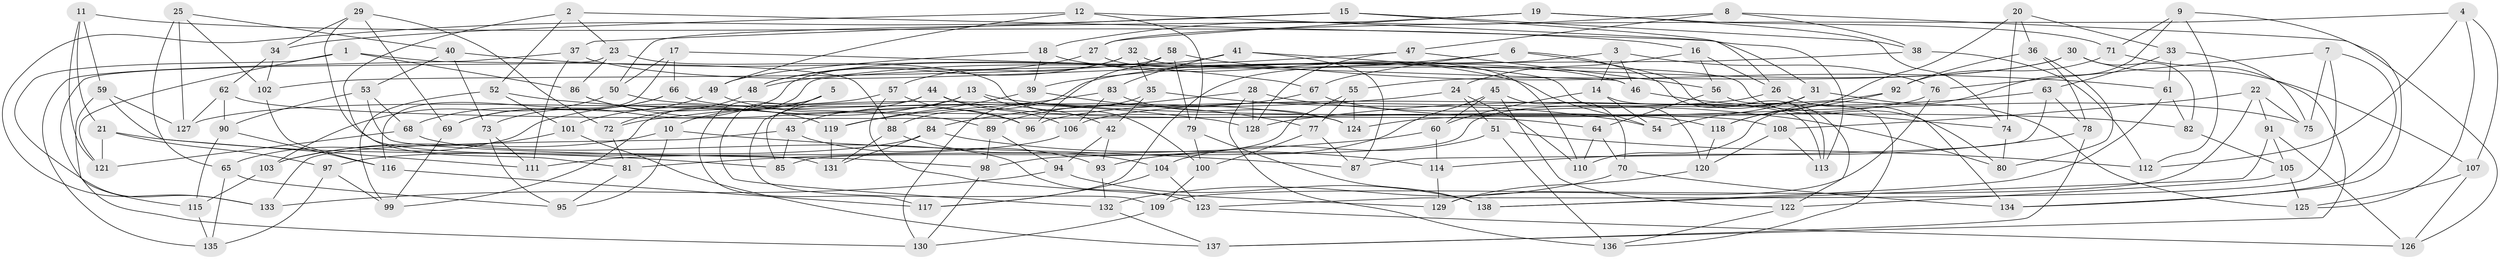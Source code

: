 // Generated by graph-tools (version 1.1) at 2025/02/03/09/25 03:02:59]
// undirected, 138 vertices, 276 edges
graph export_dot {
graph [start="1"]
  node [color=gray90,style=filled];
  1;
  2;
  3;
  4;
  5;
  6;
  7;
  8;
  9;
  10;
  11;
  12;
  13;
  14;
  15;
  16;
  17;
  18;
  19;
  20;
  21;
  22;
  23;
  24;
  25;
  26;
  27;
  28;
  29;
  30;
  31;
  32;
  33;
  34;
  35;
  36;
  37;
  38;
  39;
  40;
  41;
  42;
  43;
  44;
  45;
  46;
  47;
  48;
  49;
  50;
  51;
  52;
  53;
  54;
  55;
  56;
  57;
  58;
  59;
  60;
  61;
  62;
  63;
  64;
  65;
  66;
  67;
  68;
  69;
  70;
  71;
  72;
  73;
  74;
  75;
  76;
  77;
  78;
  79;
  80;
  81;
  82;
  83;
  84;
  85;
  86;
  87;
  88;
  89;
  90;
  91;
  92;
  93;
  94;
  95;
  96;
  97;
  98;
  99;
  100;
  101;
  102;
  103;
  104;
  105;
  106;
  107;
  108;
  109;
  110;
  111;
  112;
  113;
  114;
  115;
  116;
  117;
  118;
  119;
  120;
  121;
  122;
  123;
  124;
  125;
  126;
  127;
  128;
  129;
  130;
  131;
  132;
  133;
  134;
  135;
  136;
  137;
  138;
  1 -- 88;
  1 -- 86;
  1 -- 133;
  1 -- 121;
  2 -- 81;
  2 -- 52;
  2 -- 113;
  2 -- 23;
  3 -- 46;
  3 -- 14;
  3 -- 117;
  3 -- 76;
  4 -- 125;
  4 -- 27;
  4 -- 107;
  4 -- 112;
  5 -- 109;
  5 -- 10;
  5 -- 132;
  5 -- 117;
  6 -- 39;
  6 -- 67;
  6 -- 122;
  6 -- 113;
  7 -- 76;
  7 -- 134;
  7 -- 123;
  7 -- 75;
  8 -- 47;
  8 -- 18;
  8 -- 38;
  8 -- 126;
  9 -- 71;
  9 -- 110;
  9 -- 134;
  9 -- 112;
  10 -- 87;
  10 -- 103;
  10 -- 95;
  11 -- 21;
  11 -- 16;
  11 -- 121;
  11 -- 59;
  12 -- 79;
  12 -- 31;
  12 -- 49;
  12 -- 34;
  13 -- 43;
  13 -- 65;
  13 -- 42;
  13 -- 82;
  14 -- 54;
  14 -- 60;
  14 -- 113;
  15 -- 38;
  15 -- 133;
  15 -- 26;
  15 -- 37;
  16 -- 26;
  16 -- 56;
  16 -- 24;
  17 -- 66;
  17 -- 50;
  17 -- 116;
  17 -- 46;
  18 -- 49;
  18 -- 39;
  18 -- 54;
  19 -- 27;
  19 -- 50;
  19 -- 71;
  19 -- 74;
  20 -- 118;
  20 -- 36;
  20 -- 74;
  20 -- 33;
  21 -- 97;
  21 -- 121;
  21 -- 85;
  22 -- 109;
  22 -- 91;
  22 -- 75;
  22 -- 108;
  23 -- 115;
  23 -- 86;
  23 -- 100;
  24 -- 51;
  24 -- 110;
  24 -- 72;
  25 -- 65;
  25 -- 40;
  25 -- 127;
  25 -- 102;
  26 -- 134;
  26 -- 96;
  27 -- 48;
  27 -- 110;
  28 -- 128;
  28 -- 136;
  28 -- 84;
  28 -- 80;
  29 -- 34;
  29 -- 131;
  29 -- 69;
  29 -- 72;
  30 -- 55;
  30 -- 107;
  30 -- 82;
  30 -- 88;
  31 -- 54;
  31 -- 85;
  31 -- 125;
  32 -- 35;
  32 -- 80;
  32 -- 57;
  32 -- 48;
  33 -- 63;
  33 -- 75;
  33 -- 61;
  34 -- 62;
  34 -- 102;
  35 -- 54;
  35 -- 130;
  35 -- 42;
  36 -- 78;
  36 -- 92;
  36 -- 80;
  37 -- 46;
  37 -- 135;
  37 -- 111;
  38 -- 112;
  38 -- 99;
  39 -- 77;
  39 -- 119;
  40 -- 73;
  40 -- 67;
  40 -- 53;
  41 -- 83;
  41 -- 120;
  41 -- 87;
  41 -- 73;
  42 -- 93;
  42 -- 94;
  43 -- 133;
  43 -- 85;
  43 -- 93;
  44 -- 85;
  44 -- 101;
  44 -- 106;
  44 -- 118;
  45 -- 122;
  45 -- 70;
  45 -- 60;
  45 -- 93;
  46 -- 74;
  47 -- 56;
  47 -- 128;
  47 -- 48;
  48 -- 72;
  49 -- 96;
  49 -- 69;
  50 -- 103;
  50 -- 124;
  51 -- 112;
  51 -- 136;
  51 -- 104;
  52 -- 128;
  52 -- 101;
  52 -- 99;
  53 -- 90;
  53 -- 98;
  53 -- 68;
  55 -- 77;
  55 -- 98;
  55 -- 124;
  56 -- 136;
  56 -- 64;
  57 -- 127;
  57 -- 96;
  57 -- 129;
  58 -- 61;
  58 -- 79;
  58 -- 96;
  58 -- 102;
  59 -- 111;
  59 -- 130;
  59 -- 127;
  60 -- 114;
  60 -- 81;
  61 -- 82;
  61 -- 138;
  62 -- 127;
  62 -- 90;
  62 -- 64;
  63 -- 78;
  63 -- 128;
  63 -- 87;
  64 -- 70;
  64 -- 110;
  65 -- 95;
  65 -- 135;
  66 -- 108;
  66 -- 69;
  66 -- 68;
  67 -- 75;
  67 -- 89;
  68 -- 123;
  68 -- 121;
  69 -- 99;
  70 -- 134;
  70 -- 132;
  71 -- 92;
  71 -- 137;
  72 -- 81;
  73 -- 111;
  73 -- 95;
  74 -- 80;
  76 -- 129;
  76 -- 124;
  77 -- 100;
  77 -- 87;
  78 -- 137;
  78 -- 114;
  79 -- 138;
  79 -- 100;
  81 -- 95;
  82 -- 105;
  83 -- 119;
  83 -- 124;
  83 -- 106;
  84 -- 114;
  84 -- 131;
  84 -- 97;
  86 -- 119;
  86 -- 89;
  88 -- 131;
  88 -- 104;
  89 -- 94;
  89 -- 98;
  90 -- 116;
  90 -- 115;
  91 -- 138;
  91 -- 105;
  91 -- 126;
  92 -- 106;
  92 -- 118;
  93 -- 132;
  94 -- 133;
  94 -- 138;
  97 -- 99;
  97 -- 135;
  98 -- 130;
  100 -- 109;
  101 -- 137;
  101 -- 103;
  102 -- 116;
  103 -- 115;
  104 -- 117;
  104 -- 123;
  105 -- 125;
  105 -- 122;
  106 -- 111;
  107 -- 126;
  107 -- 125;
  108 -- 113;
  108 -- 120;
  109 -- 130;
  114 -- 129;
  115 -- 135;
  116 -- 117;
  118 -- 120;
  119 -- 131;
  120 -- 129;
  122 -- 136;
  123 -- 126;
  132 -- 137;
}

